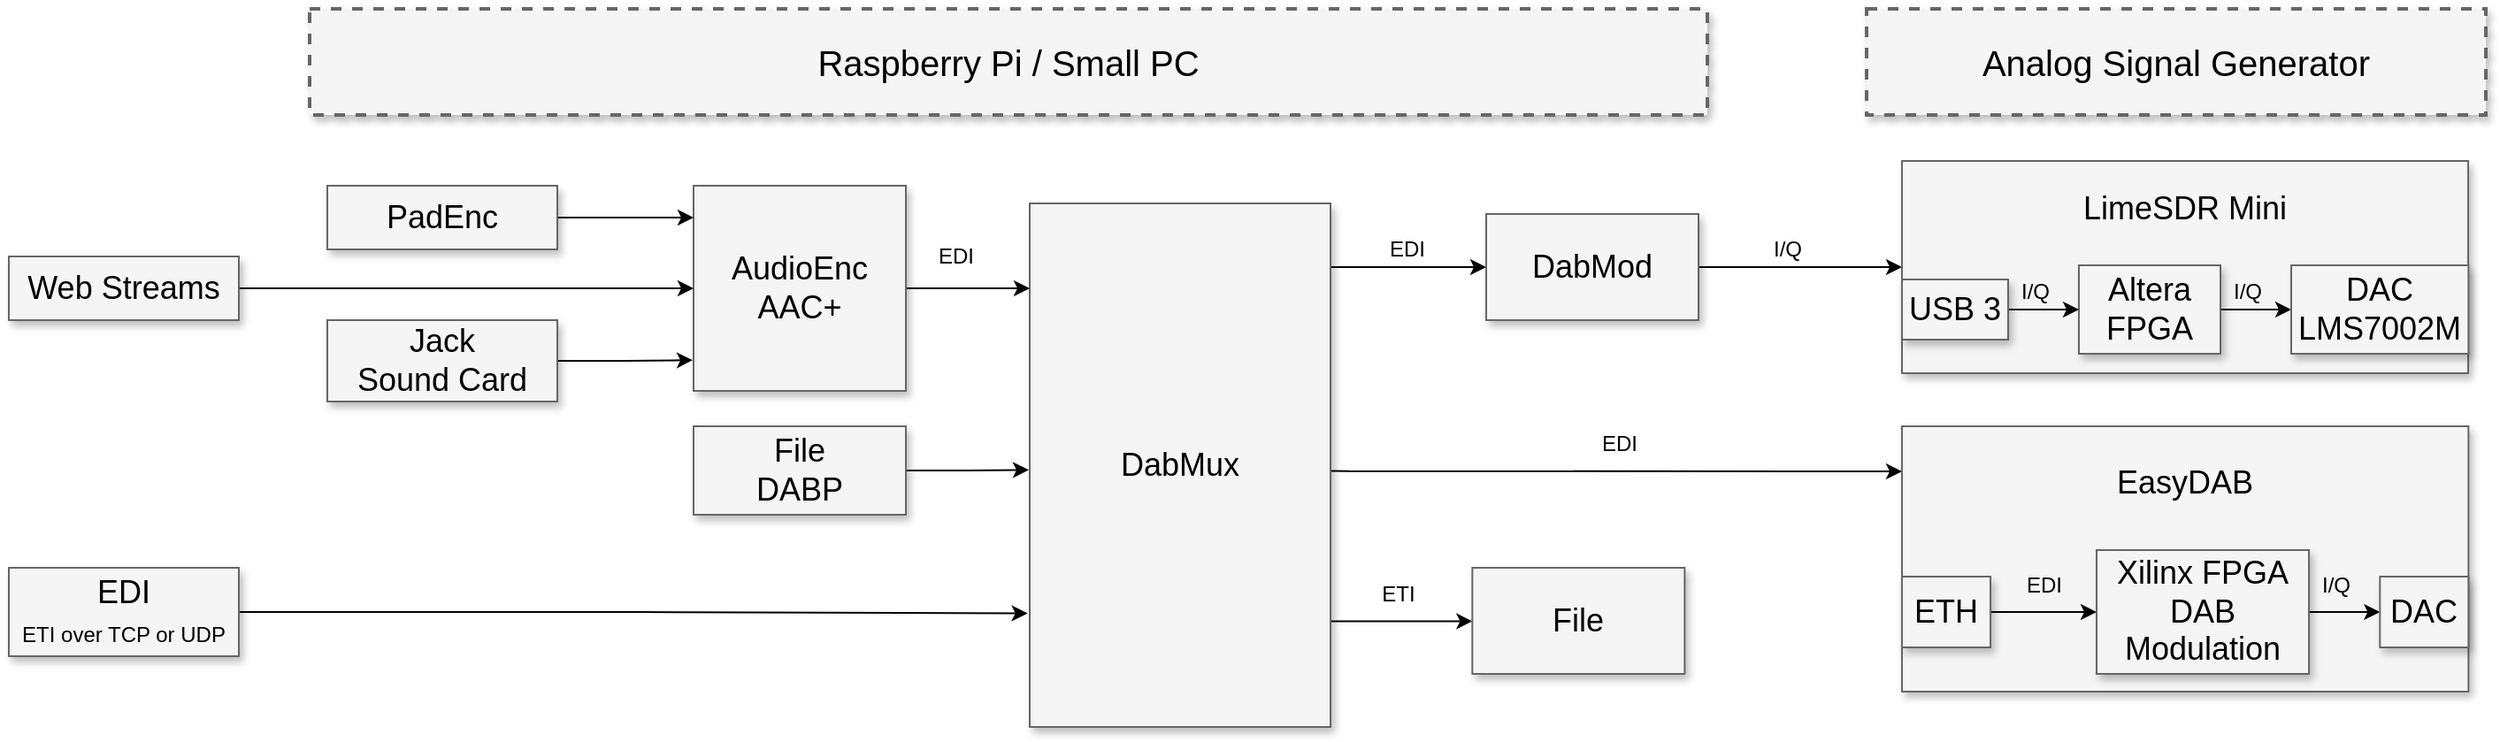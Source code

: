 <mxfile version="14.9.3" type="github">
  <diagram name="Page-1" id="90a13364-a465-7bf4-72fc-28e22215d7a0">
    <mxGraphModel dx="1718" dy="935" grid="1" gridSize="10" guides="1" tooltips="1" connect="1" arrows="1" fold="1" page="1" pageScale="1.5" pageWidth="1169" pageHeight="826" background="none" math="0" shadow="0">
      <root>
        <mxCell id="0" style=";html=1;" />
        <mxCell id="1" style=";html=1;" parent="0" />
        <mxCell id="3a17f1ce550125da-1" value="Raspberry Pi / Small PC" style="whiteSpace=wrap;html=1;shadow=1;fontSize=20;fillColor=#f5f5f5;strokeColor=#666666;strokeWidth=2;dashed=1;" parent="1" vertex="1">
          <mxGeometry x="380" y="344" width="790" height="60" as="geometry" />
        </mxCell>
        <mxCell id="3a17f1ce550125da-13" style="edgeStyle=elbowEdgeStyle;rounded=0;html=1;startArrow=none;startFill=0;jettySize=auto;orthogonalLoop=1;fontSize=18;elbow=vertical;" parent="1" source="3a17f1ce550125da-2" target="3a17f1ce550125da-4" edge="1">
          <mxGeometry relative="1" as="geometry" />
        </mxCell>
        <mxCell id="3a17f1ce550125da-14" style="edgeStyle=elbowEdgeStyle;rounded=0;html=1;startArrow=none;startFill=0;jettySize=auto;orthogonalLoop=1;fontSize=18;elbow=vertical;" parent="1" target="3a17f1ce550125da-5" edge="1">
          <mxGeometry relative="1" as="geometry">
            <mxPoint x="957.17" y="605.31" as="sourcePoint" />
          </mxGeometry>
        </mxCell>
        <mxCell id="tZ4kp2ZxLxgT_KVESJq--17" value="" style="edgeStyle=orthogonalEdgeStyle;rounded=0;orthogonalLoop=1;jettySize=auto;html=1;exitX=1.002;exitY=0.798;exitDx=0;exitDy=0;exitPerimeter=0;" edge="1" parent="1" source="3a17f1ce550125da-2" target="tZ4kp2ZxLxgT_KVESJq--16">
          <mxGeometry relative="1" as="geometry">
            <mxPoint x="957.0" y="643.352" as="sourcePoint" />
            <Array as="points">
              <mxPoint x="957" y="690" />
              <mxPoint x="957" y="690" />
            </Array>
          </mxGeometry>
        </mxCell>
        <mxCell id="3a17f1ce550125da-2" value="DabMux" style="whiteSpace=wrap;html=1;shadow=1;fontSize=18;fillColor=#f5f5f5;strokeColor=#666666;" parent="1" vertex="1">
          <mxGeometry x="787" y="454" width="170" height="296" as="geometry" />
        </mxCell>
        <mxCell id="tZ4kp2ZxLxgT_KVESJq--6" value="" style="edgeStyle=orthogonalEdgeStyle;rounded=0;orthogonalLoop=1;jettySize=auto;html=1;" edge="1" parent="1" source="3a17f1ce550125da-4" target="tZ4kp2ZxLxgT_KVESJq--5">
          <mxGeometry relative="1" as="geometry" />
        </mxCell>
        <mxCell id="3a17f1ce550125da-4" value="DabMod" style="whiteSpace=wrap;html=1;shadow=1;fontSize=18;fillColor=#f5f5f5;strokeColor=#666666;" parent="1" vertex="1">
          <mxGeometry x="1045" y="460" width="120" height="60" as="geometry" />
        </mxCell>
        <mxCell id="3a17f1ce550125da-5" value="EasyDAB&lt;br&gt;&lt;br&gt;&lt;br&gt;&lt;br&gt;&lt;br&gt;" style="whiteSpace=wrap;html=1;shadow=1;fontSize=18;fillColor=#f5f5f5;strokeColor=#666666;" parent="1" vertex="1">
          <mxGeometry x="1280" y="580" width="320.17" height="150" as="geometry" />
        </mxCell>
        <mxCell id="3a17f1ce550125da-20" style="edgeStyle=elbowEdgeStyle;rounded=0;html=1;startArrow=none;startFill=0;jettySize=auto;orthogonalLoop=1;fontSize=18;elbow=vertical;" parent="1" source="3a17f1ce550125da-8" target="3a17f1ce550125da-2" edge="1">
          <mxGeometry relative="1" as="geometry">
            <Array as="points">
              <mxPoint x="750" y="502" />
              <mxPoint x="750" y="480" />
              <mxPoint x="757" y="514" />
            </Array>
          </mxGeometry>
        </mxCell>
        <mxCell id="3a17f1ce550125da-8" value="AudioEnc&lt;br&gt;AAC+" style="whiteSpace=wrap;html=1;shadow=1;fontSize=18;fillColor=#f5f5f5;strokeColor=#666666;" parent="1" vertex="1">
          <mxGeometry x="597" y="444" width="120" height="116" as="geometry" />
        </mxCell>
        <mxCell id="3a17f1ce550125da-21" style="edgeStyle=elbowEdgeStyle;rounded=0;html=1;startArrow=none;startFill=0;jettySize=auto;orthogonalLoop=1;fontSize=18;elbow=vertical;" parent="1" source="3a17f1ce550125da-9" target="3a17f1ce550125da-8" edge="1">
          <mxGeometry relative="1" as="geometry" />
        </mxCell>
        <mxCell id="3a17f1ce550125da-9" value="PadEnc" style="whiteSpace=wrap;html=1;shadow=1;fontSize=18;fillColor=#f5f5f5;strokeColor=#666666;" parent="1" vertex="1">
          <mxGeometry x="390" y="444" width="130" height="36" as="geometry" />
        </mxCell>
        <mxCell id="tZ4kp2ZxLxgT_KVESJq--4" value="Analog Signal Generator" style="whiteSpace=wrap;html=1;shadow=1;fontSize=20;fillColor=#f5f5f5;strokeColor=#666666;strokeWidth=2;dashed=1;" vertex="1" parent="1">
          <mxGeometry x="1260" y="344" width="350" height="60" as="geometry" />
        </mxCell>
        <mxCell id="tZ4kp2ZxLxgT_KVESJq--5" value="LimeSDR Mini&lt;br&gt;&lt;br&gt;&lt;br&gt;&lt;br&gt;" style="whiteSpace=wrap;html=1;shadow=1;fontSize=18;fillColor=#f5f5f5;strokeColor=#666666;" vertex="1" parent="1">
          <mxGeometry x="1280" y="430" width="320" height="120" as="geometry" />
        </mxCell>
        <mxCell id="tZ4kp2ZxLxgT_KVESJq--13" value="EDI" style="text;html=1;resizable=0;autosize=1;align=center;verticalAlign=middle;points=[];fillColor=none;strokeColor=none;rounded=0;" vertex="1" parent="1">
          <mxGeometry x="980" y="470" width="40" height="20" as="geometry" />
        </mxCell>
        <mxCell id="tZ4kp2ZxLxgT_KVESJq--14" value="I/Q" style="text;html=1;resizable=0;autosize=1;align=center;verticalAlign=middle;points=[];fillColor=none;strokeColor=none;rounded=0;" vertex="1" parent="1">
          <mxGeometry x="1200" y="470" width="30" height="20" as="geometry" />
        </mxCell>
        <mxCell id="tZ4kp2ZxLxgT_KVESJq--16" value="File" style="whiteSpace=wrap;html=1;shadow=1;fontSize=18;strokeColor=#666666;fillColor=#f5f5f5;" vertex="1" parent="1">
          <mxGeometry x="1037.17" y="660" width="120" height="60" as="geometry" />
        </mxCell>
        <mxCell id="tZ4kp2ZxLxgT_KVESJq--19" value="ETI" style="text;html=1;resizable=0;autosize=1;align=center;verticalAlign=middle;points=[];fillColor=none;strokeColor=none;rounded=0;" vertex="1" parent="1">
          <mxGeometry x="980" y="665" width="30" height="20" as="geometry" />
        </mxCell>
        <mxCell id="tZ4kp2ZxLxgT_KVESJq--23" value="" style="edgeStyle=orthogonalEdgeStyle;rounded=0;orthogonalLoop=1;jettySize=auto;html=1;entryX=-0.003;entryY=0.509;entryDx=0;entryDy=0;entryPerimeter=0;" edge="1" parent="1" source="tZ4kp2ZxLxgT_KVESJq--22" target="3a17f1ce550125da-2">
          <mxGeometry relative="1" as="geometry" />
        </mxCell>
        <mxCell id="tZ4kp2ZxLxgT_KVESJq--22" value="File&lt;br&gt;DABP" style="whiteSpace=wrap;html=1;shadow=1;fontSize=18;fillColor=#f5f5f5;strokeColor=#666666;" vertex="1" parent="1">
          <mxGeometry x="597" y="580" width="120" height="50" as="geometry" />
        </mxCell>
        <mxCell id="tZ4kp2ZxLxgT_KVESJq--27" value="" style="edgeStyle=orthogonalEdgeStyle;rounded=0;orthogonalLoop=1;jettySize=auto;html=1;entryX=-0.007;entryY=0.783;entryDx=0;entryDy=0;entryPerimeter=0;" edge="1" parent="1" source="tZ4kp2ZxLxgT_KVESJq--26" target="3a17f1ce550125da-2">
          <mxGeometry relative="1" as="geometry" />
        </mxCell>
        <mxCell id="tZ4kp2ZxLxgT_KVESJq--26" value="EDI&lt;br&gt;&lt;span style=&quot;font-size: 12px&quot;&gt;ETI over TCP or UDP&lt;/span&gt;" style="whiteSpace=wrap;html=1;shadow=1;fontSize=18;fillColor=#f5f5f5;strokeColor=#666666;" vertex="1" parent="1">
          <mxGeometry x="210" y="660" width="130" height="50" as="geometry" />
        </mxCell>
        <mxCell id="tZ4kp2ZxLxgT_KVESJq--31" value="EDI" style="text;html=1;resizable=0;autosize=1;align=center;verticalAlign=middle;points=[];fillColor=none;strokeColor=none;rounded=0;" vertex="1" parent="1">
          <mxGeometry x="725" y="474" width="40" height="20" as="geometry" />
        </mxCell>
        <mxCell id="tZ4kp2ZxLxgT_KVESJq--36" value="" style="edgeStyle=orthogonalEdgeStyle;rounded=0;orthogonalLoop=1;jettySize=auto;html=1;entryX=-0.004;entryY=0.85;entryDx=0;entryDy=0;entryPerimeter=0;" edge="1" parent="1" source="tZ4kp2ZxLxgT_KVESJq--34" target="3a17f1ce550125da-8">
          <mxGeometry relative="1" as="geometry" />
        </mxCell>
        <mxCell id="tZ4kp2ZxLxgT_KVESJq--34" value="Jack&lt;br&gt;Sound Card" style="whiteSpace=wrap;html=1;shadow=1;fontSize=18;fillColor=#f5f5f5;strokeColor=#666666;" vertex="1" parent="1">
          <mxGeometry x="390" y="520" width="130" height="46" as="geometry" />
        </mxCell>
        <mxCell id="tZ4kp2ZxLxgT_KVESJq--39" value="" style="edgeStyle=orthogonalEdgeStyle;rounded=0;orthogonalLoop=1;jettySize=auto;html=1;" edge="1" parent="1" source="tZ4kp2ZxLxgT_KVESJq--35" target="3a17f1ce550125da-8">
          <mxGeometry relative="1" as="geometry" />
        </mxCell>
        <mxCell id="tZ4kp2ZxLxgT_KVESJq--35" value="Web Streams" style="whiteSpace=wrap;html=1;shadow=1;fontSize=18;fillColor=#f5f5f5;strokeColor=#666666;" vertex="1" parent="1">
          <mxGeometry x="210" y="484" width="130" height="36" as="geometry" />
        </mxCell>
        <mxCell id="tZ4kp2ZxLxgT_KVESJq--40" value="EDI" style="text;html=1;resizable=0;autosize=1;align=center;verticalAlign=middle;points=[];fillColor=none;strokeColor=none;rounded=0;" vertex="1" parent="1">
          <mxGeometry x="1100" y="580" width="40" height="20" as="geometry" />
        </mxCell>
        <mxCell id="tZ4kp2ZxLxgT_KVESJq--48" value="" style="edgeStyle=orthogonalEdgeStyle;rounded=0;orthogonalLoop=1;jettySize=auto;html=1;" edge="1" parent="1" source="tZ4kp2ZxLxgT_KVESJq--42" target="tZ4kp2ZxLxgT_KVESJq--46">
          <mxGeometry relative="1" as="geometry" />
        </mxCell>
        <mxCell id="tZ4kp2ZxLxgT_KVESJq--42" value="ETH" style="whiteSpace=wrap;html=1;shadow=1;fontSize=18;fillColor=#f5f5f5;strokeColor=#666666;" vertex="1" parent="1">
          <mxGeometry x="1280" y="665" width="50" height="40" as="geometry" />
        </mxCell>
        <mxCell id="tZ4kp2ZxLxgT_KVESJq--55" value="" style="edgeStyle=orthogonalEdgeStyle;rounded=0;orthogonalLoop=1;jettySize=auto;html=1;" edge="1" parent="1" source="tZ4kp2ZxLxgT_KVESJq--43" target="tZ4kp2ZxLxgT_KVESJq--54">
          <mxGeometry relative="1" as="geometry" />
        </mxCell>
        <mxCell id="tZ4kp2ZxLxgT_KVESJq--43" value="Altera FPGA" style="whiteSpace=wrap;html=1;shadow=1;fontSize=18;fillColor=#f5f5f5;strokeColor=#666666;" vertex="1" parent="1">
          <mxGeometry x="1380" y="489" width="80" height="50" as="geometry" />
        </mxCell>
        <mxCell id="tZ4kp2ZxLxgT_KVESJq--49" value="" style="edgeStyle=orthogonalEdgeStyle;rounded=0;orthogonalLoop=1;jettySize=auto;html=1;" edge="1" parent="1" source="tZ4kp2ZxLxgT_KVESJq--46" target="tZ4kp2ZxLxgT_KVESJq--47">
          <mxGeometry relative="1" as="geometry" />
        </mxCell>
        <mxCell id="tZ4kp2ZxLxgT_KVESJq--46" value="Xilinx FPGA&lt;br&gt;DAB Modulation" style="whiteSpace=wrap;html=1;shadow=1;fontSize=18;fillColor=#f5f5f5;strokeColor=#666666;" vertex="1" parent="1">
          <mxGeometry x="1390" y="650" width="120" height="70" as="geometry" />
        </mxCell>
        <mxCell id="tZ4kp2ZxLxgT_KVESJq--47" value="DAC" style="whiteSpace=wrap;html=1;shadow=1;fontSize=18;fillColor=#f5f5f5;strokeColor=#666666;" vertex="1" parent="1">
          <mxGeometry x="1550.17" y="665" width="50" height="40" as="geometry" />
        </mxCell>
        <mxCell id="tZ4kp2ZxLxgT_KVESJq--51" value="EDI" style="text;html=1;resizable=0;autosize=1;align=center;verticalAlign=middle;points=[];fillColor=none;strokeColor=none;rounded=0;" vertex="1" parent="1">
          <mxGeometry x="1340" y="660" width="40" height="20" as="geometry" />
        </mxCell>
        <mxCell id="tZ4kp2ZxLxgT_KVESJq--52" value="I/Q" style="text;html=1;resizable=0;autosize=1;align=center;verticalAlign=middle;points=[];fillColor=none;strokeColor=none;rounded=0;" vertex="1" parent="1">
          <mxGeometry x="1510" y="660" width="30" height="20" as="geometry" />
        </mxCell>
        <mxCell id="tZ4kp2ZxLxgT_KVESJq--54" value="DAC&lt;br&gt;LMS7002M" style="whiteSpace=wrap;html=1;shadow=1;fontSize=18;fillColor=#f5f5f5;strokeColor=#666666;" vertex="1" parent="1">
          <mxGeometry x="1500" y="489" width="100.17" height="50" as="geometry" />
        </mxCell>
        <mxCell id="tZ4kp2ZxLxgT_KVESJq--58" value="" style="edgeStyle=orthogonalEdgeStyle;rounded=0;orthogonalLoop=1;jettySize=auto;html=1;" edge="1" parent="1" source="tZ4kp2ZxLxgT_KVESJq--57" target="tZ4kp2ZxLxgT_KVESJq--43">
          <mxGeometry relative="1" as="geometry">
            <Array as="points">
              <mxPoint x="1350" y="514" />
              <mxPoint x="1350" y="514" />
            </Array>
          </mxGeometry>
        </mxCell>
        <mxCell id="tZ4kp2ZxLxgT_KVESJq--57" value="USB 3" style="whiteSpace=wrap;html=1;shadow=1;fontSize=18;fillColor=#f5f5f5;strokeColor=#666666;" vertex="1" parent="1">
          <mxGeometry x="1280" y="497" width="60" height="34" as="geometry" />
        </mxCell>
        <mxCell id="tZ4kp2ZxLxgT_KVESJq--59" value="I/Q" style="text;html=1;resizable=0;autosize=1;align=center;verticalAlign=middle;points=[];fillColor=none;strokeColor=none;rounded=0;" vertex="1" parent="1">
          <mxGeometry x="1340" y="494" width="30" height="20" as="geometry" />
        </mxCell>
        <mxCell id="tZ4kp2ZxLxgT_KVESJq--60" value="I/Q" style="text;html=1;resizable=0;autosize=1;align=center;verticalAlign=middle;points=[];fillColor=none;strokeColor=none;rounded=0;" vertex="1" parent="1">
          <mxGeometry x="1460" y="494" width="30" height="20" as="geometry" />
        </mxCell>
      </root>
    </mxGraphModel>
  </diagram>
</mxfile>
